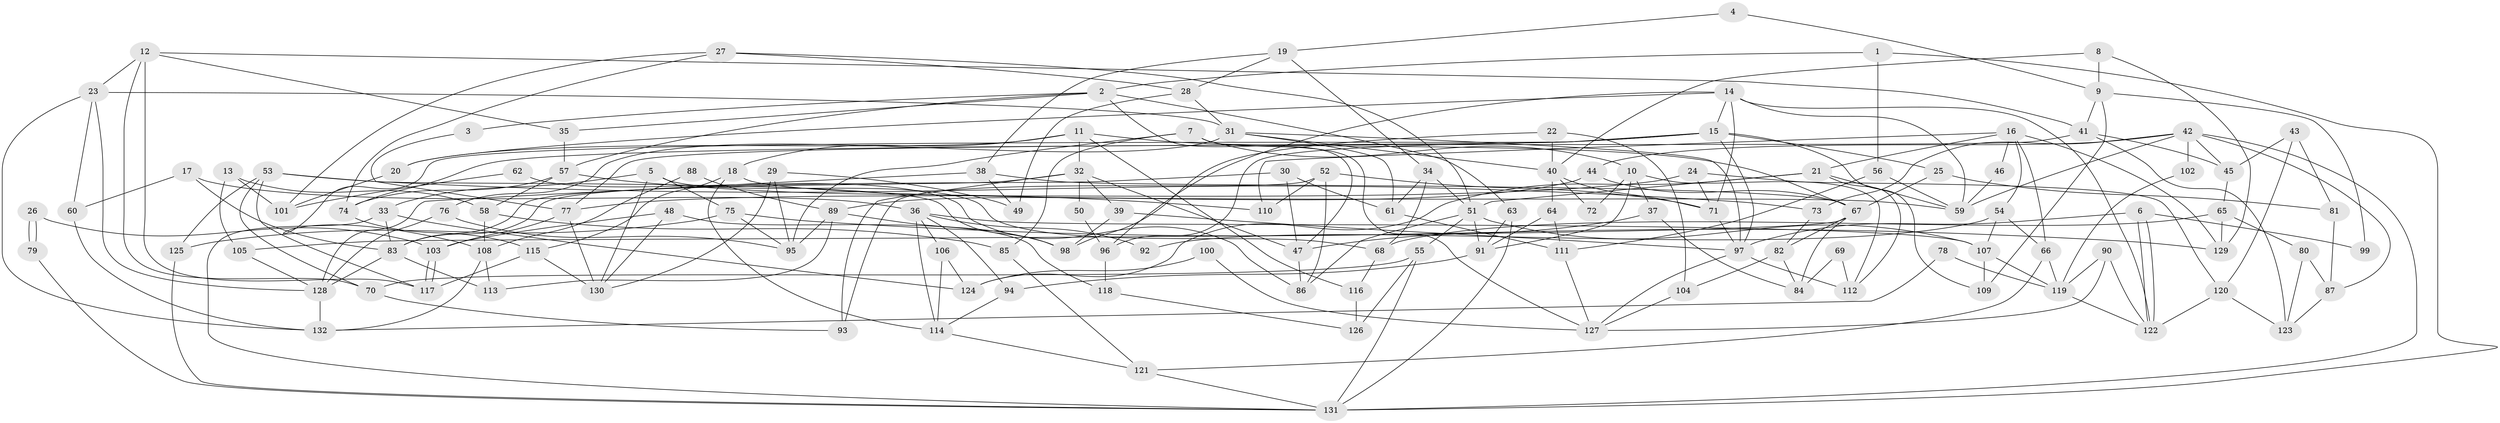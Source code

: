 // Generated by graph-tools (version 1.1) at 2025/26/03/09/25 03:26:20]
// undirected, 132 vertices, 264 edges
graph export_dot {
graph [start="1"]
  node [color=gray90,style=filled];
  1;
  2;
  3;
  4;
  5;
  6;
  7;
  8;
  9;
  10;
  11;
  12;
  13;
  14;
  15;
  16;
  17;
  18;
  19;
  20;
  21;
  22;
  23;
  24;
  25;
  26;
  27;
  28;
  29;
  30;
  31;
  32;
  33;
  34;
  35;
  36;
  37;
  38;
  39;
  40;
  41;
  42;
  43;
  44;
  45;
  46;
  47;
  48;
  49;
  50;
  51;
  52;
  53;
  54;
  55;
  56;
  57;
  58;
  59;
  60;
  61;
  62;
  63;
  64;
  65;
  66;
  67;
  68;
  69;
  70;
  71;
  72;
  73;
  74;
  75;
  76;
  77;
  78;
  79;
  80;
  81;
  82;
  83;
  84;
  85;
  86;
  87;
  88;
  89;
  90;
  91;
  92;
  93;
  94;
  95;
  96;
  97;
  98;
  99;
  100;
  101;
  102;
  103;
  104;
  105;
  106;
  107;
  108;
  109;
  110;
  111;
  112;
  113;
  114;
  115;
  116;
  117;
  118;
  119;
  120;
  121;
  122;
  123;
  124;
  125;
  126;
  127;
  128;
  129;
  130;
  131;
  132;
  1 -- 2;
  1 -- 56;
  1 -- 131;
  2 -- 57;
  2 -- 63;
  2 -- 3;
  2 -- 35;
  2 -- 47;
  3 -- 77;
  4 -- 19;
  4 -- 9;
  5 -- 68;
  5 -- 33;
  5 -- 75;
  5 -- 130;
  6 -- 97;
  6 -- 122;
  6 -- 122;
  6 -- 99;
  7 -- 10;
  7 -- 95;
  7 -- 85;
  7 -- 127;
  8 -- 40;
  8 -- 9;
  8 -- 129;
  9 -- 41;
  9 -- 109;
  9 -- 99;
  10 -- 112;
  10 -- 37;
  10 -- 72;
  10 -- 91;
  11 -- 32;
  11 -- 67;
  11 -- 18;
  11 -- 20;
  11 -- 116;
  12 -- 117;
  12 -- 70;
  12 -- 23;
  12 -- 35;
  12 -- 41;
  13 -- 101;
  13 -- 105;
  13 -- 58;
  14 -- 122;
  14 -- 15;
  14 -- 20;
  14 -- 59;
  14 -- 71;
  14 -- 96;
  15 -- 97;
  15 -- 74;
  15 -- 25;
  15 -- 96;
  15 -- 108;
  15 -- 109;
  16 -- 66;
  16 -- 54;
  16 -- 21;
  16 -- 46;
  16 -- 110;
  16 -- 129;
  17 -- 83;
  17 -- 36;
  17 -- 60;
  18 -- 114;
  18 -- 59;
  18 -- 115;
  19 -- 28;
  19 -- 34;
  19 -- 38;
  20 -- 101;
  21 -- 59;
  21 -- 51;
  21 -- 112;
  21 -- 124;
  22 -- 104;
  22 -- 40;
  22 -- 98;
  23 -- 60;
  23 -- 31;
  23 -- 128;
  23 -- 132;
  24 -- 120;
  24 -- 71;
  24 -- 77;
  25 -- 67;
  25 -- 81;
  26 -- 103;
  26 -- 79;
  26 -- 79;
  27 -- 51;
  27 -- 74;
  27 -- 28;
  27 -- 101;
  28 -- 31;
  28 -- 49;
  29 -- 130;
  29 -- 95;
  29 -- 49;
  30 -- 47;
  30 -- 83;
  30 -- 61;
  31 -- 97;
  31 -- 40;
  31 -- 61;
  31 -- 76;
  32 -- 83;
  32 -- 93;
  32 -- 39;
  32 -- 47;
  32 -- 50;
  33 -- 131;
  33 -- 83;
  33 -- 124;
  34 -- 61;
  34 -- 51;
  34 -- 68;
  35 -- 57;
  36 -- 114;
  36 -- 94;
  36 -- 92;
  36 -- 106;
  36 -- 107;
  37 -- 47;
  37 -- 84;
  38 -- 49;
  38 -- 67;
  38 -- 128;
  39 -- 98;
  39 -- 97;
  40 -- 71;
  40 -- 64;
  40 -- 72;
  41 -- 123;
  41 -- 45;
  41 -- 77;
  42 -- 59;
  42 -- 45;
  42 -- 44;
  42 -- 73;
  42 -- 87;
  42 -- 102;
  42 -- 131;
  43 -- 120;
  43 -- 45;
  43 -- 81;
  44 -- 89;
  44 -- 67;
  45 -- 65;
  46 -- 59;
  47 -- 86;
  48 -- 130;
  48 -- 103;
  48 -- 118;
  50 -- 96;
  51 -- 86;
  51 -- 55;
  51 -- 91;
  51 -- 107;
  52 -- 110;
  52 -- 71;
  52 -- 86;
  52 -- 93;
  53 -- 117;
  53 -- 125;
  53 -- 70;
  53 -- 73;
  53 -- 98;
  54 -- 66;
  54 -- 107;
  54 -- 92;
  55 -- 131;
  55 -- 70;
  55 -- 126;
  56 -- 111;
  56 -- 59;
  57 -- 58;
  57 -- 74;
  57 -- 110;
  58 -- 108;
  58 -- 85;
  60 -- 132;
  61 -- 111;
  62 -- 101;
  62 -- 86;
  63 -- 91;
  63 -- 131;
  64 -- 91;
  64 -- 111;
  65 -- 129;
  65 -- 68;
  65 -- 80;
  66 -- 121;
  66 -- 119;
  67 -- 82;
  67 -- 84;
  67 -- 105;
  68 -- 116;
  69 -- 84;
  69 -- 112;
  70 -- 93;
  71 -- 97;
  73 -- 82;
  74 -- 115;
  75 -- 129;
  75 -- 95;
  75 -- 125;
  76 -- 128;
  76 -- 95;
  77 -- 103;
  77 -- 130;
  78 -- 132;
  78 -- 119;
  79 -- 131;
  80 -- 87;
  80 -- 123;
  81 -- 87;
  82 -- 84;
  82 -- 104;
  83 -- 128;
  83 -- 113;
  85 -- 121;
  87 -- 123;
  88 -- 89;
  88 -- 108;
  89 -- 95;
  89 -- 98;
  89 -- 113;
  90 -- 127;
  90 -- 122;
  90 -- 119;
  91 -- 94;
  94 -- 114;
  96 -- 118;
  97 -- 127;
  97 -- 112;
  100 -- 127;
  100 -- 124;
  102 -- 119;
  103 -- 117;
  103 -- 117;
  104 -- 127;
  105 -- 128;
  106 -- 124;
  106 -- 114;
  107 -- 109;
  107 -- 119;
  108 -- 132;
  108 -- 113;
  111 -- 127;
  114 -- 121;
  115 -- 130;
  115 -- 117;
  116 -- 126;
  118 -- 126;
  119 -- 122;
  120 -- 123;
  120 -- 122;
  121 -- 131;
  125 -- 131;
  128 -- 132;
}
